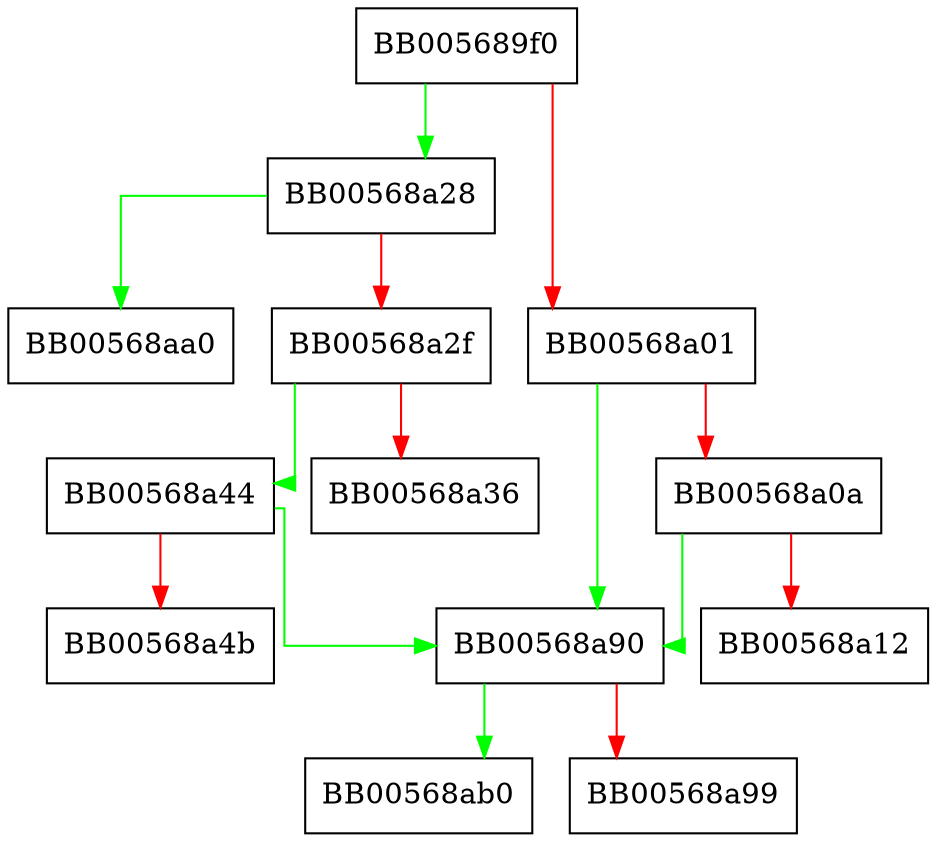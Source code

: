 digraph CMS_get0_content {
  node [shape="box"];
  graph [splines=ortho];
  BB005689f0 -> BB00568a28 [color="green"];
  BB005689f0 -> BB00568a01 [color="red"];
  BB00568a01 -> BB00568a90 [color="green"];
  BB00568a01 -> BB00568a0a [color="red"];
  BB00568a0a -> BB00568a90 [color="green"];
  BB00568a0a -> BB00568a12 [color="red"];
  BB00568a28 -> BB00568aa0 [color="green"];
  BB00568a28 -> BB00568a2f [color="red"];
  BB00568a2f -> BB00568a44 [color="green"];
  BB00568a2f -> BB00568a36 [color="red"];
  BB00568a44 -> BB00568a90 [color="green"];
  BB00568a44 -> BB00568a4b [color="red"];
  BB00568a90 -> BB00568ab0 [color="green"];
  BB00568a90 -> BB00568a99 [color="red"];
}